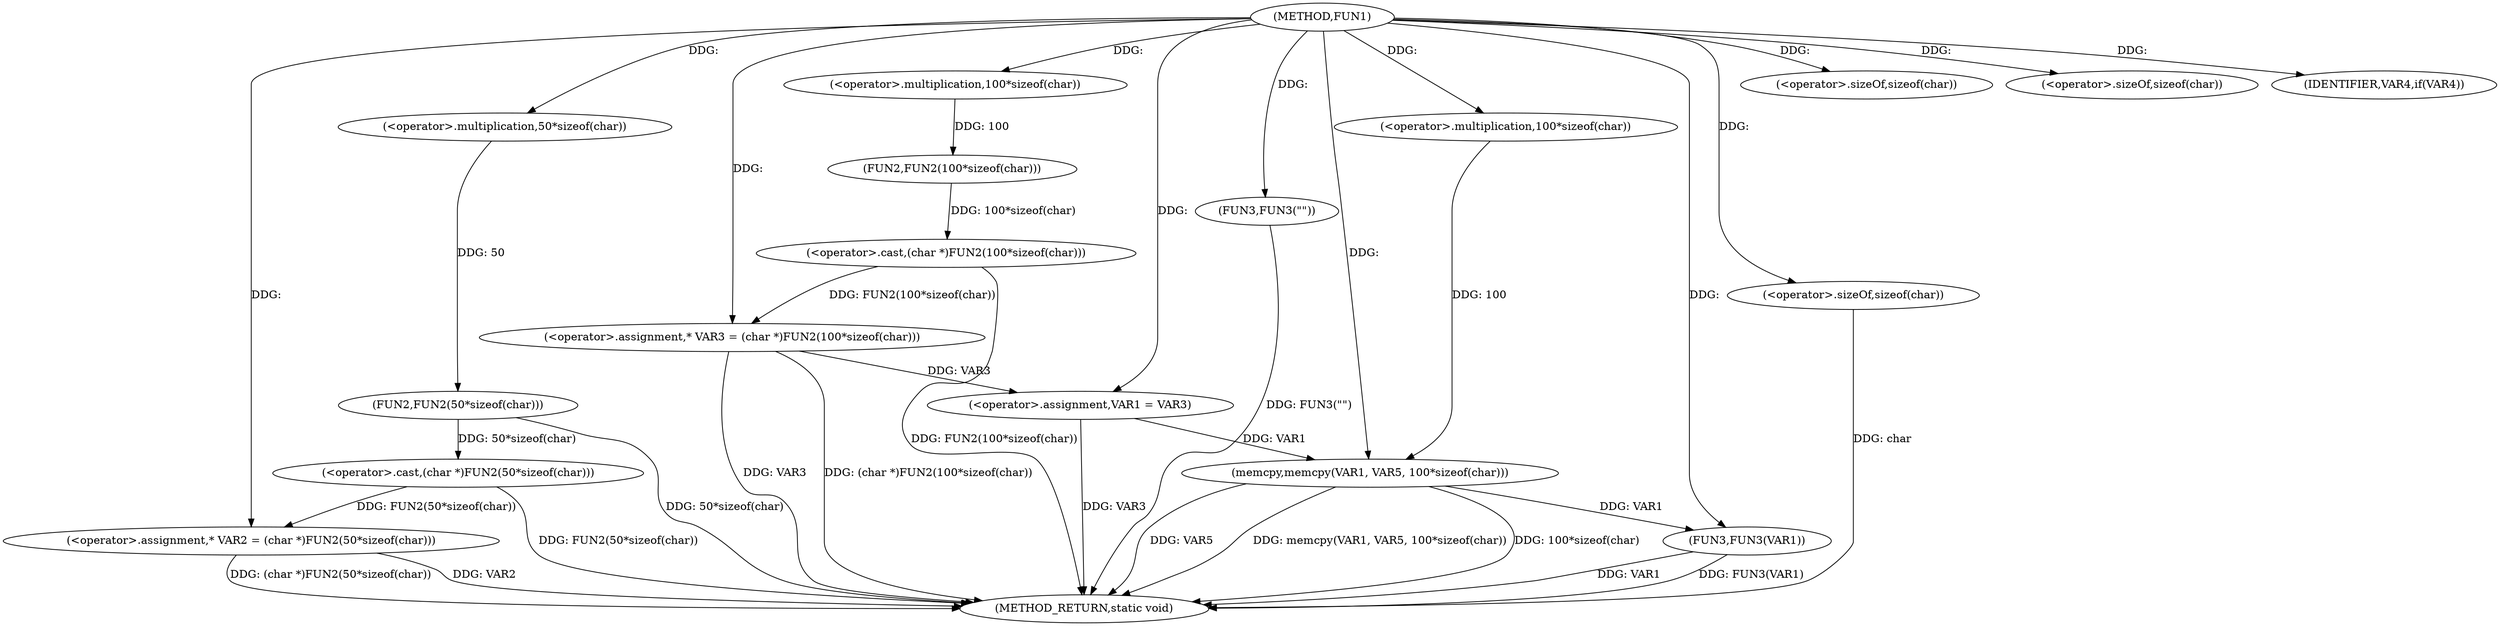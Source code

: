 digraph FUN1 {  
"1000100" [label = "(METHOD,FUN1)" ]
"1000144" [label = "(METHOD_RETURN,static void)" ]
"1000104" [label = "(<operator>.assignment,* VAR2 = (char *)FUN2(50*sizeof(char)))" ]
"1000106" [label = "(<operator>.cast,(char *)FUN2(50*sizeof(char)))" ]
"1000108" [label = "(FUN2,FUN2(50*sizeof(char)))" ]
"1000109" [label = "(<operator>.multiplication,50*sizeof(char))" ]
"1000111" [label = "(<operator>.sizeOf,sizeof(char))" ]
"1000114" [label = "(<operator>.assignment,* VAR3 = (char *)FUN2(100*sizeof(char)))" ]
"1000116" [label = "(<operator>.cast,(char *)FUN2(100*sizeof(char)))" ]
"1000118" [label = "(FUN2,FUN2(100*sizeof(char)))" ]
"1000119" [label = "(<operator>.multiplication,100*sizeof(char))" ]
"1000121" [label = "(<operator>.sizeOf,sizeof(char))" ]
"1000124" [label = "(IDENTIFIER,VAR4,if(VAR4))" ]
"1000126" [label = "(FUN3,FUN3(\"\"))" ]
"1000130" [label = "(<operator>.assignment,VAR1 = VAR3)" ]
"1000135" [label = "(memcpy,memcpy(VAR1, VAR5, 100*sizeof(char)))" ]
"1000138" [label = "(<operator>.multiplication,100*sizeof(char))" ]
"1000140" [label = "(<operator>.sizeOf,sizeof(char))" ]
"1000142" [label = "(FUN3,FUN3(VAR1))" ]
  "1000142" -> "1000144"  [ label = "DDG: FUN3(VAR1)"] 
  "1000106" -> "1000144"  [ label = "DDG: FUN2(50*sizeof(char))"] 
  "1000104" -> "1000144"  [ label = "DDG: VAR2"] 
  "1000114" -> "1000144"  [ label = "DDG: VAR3"] 
  "1000116" -> "1000144"  [ label = "DDG: FUN2(100*sizeof(char))"] 
  "1000135" -> "1000144"  [ label = "DDG: memcpy(VAR1, VAR5, 100*sizeof(char))"] 
  "1000142" -> "1000144"  [ label = "DDG: VAR1"] 
  "1000135" -> "1000144"  [ label = "DDG: 100*sizeof(char)"] 
  "1000114" -> "1000144"  [ label = "DDG: (char *)FUN2(100*sizeof(char))"] 
  "1000126" -> "1000144"  [ label = "DDG: FUN3(\"\")"] 
  "1000130" -> "1000144"  [ label = "DDG: VAR3"] 
  "1000140" -> "1000144"  [ label = "DDG: char"] 
  "1000135" -> "1000144"  [ label = "DDG: VAR5"] 
  "1000104" -> "1000144"  [ label = "DDG: (char *)FUN2(50*sizeof(char))"] 
  "1000108" -> "1000144"  [ label = "DDG: 50*sizeof(char)"] 
  "1000106" -> "1000104"  [ label = "DDG: FUN2(50*sizeof(char))"] 
  "1000100" -> "1000104"  [ label = "DDG: "] 
  "1000108" -> "1000106"  [ label = "DDG: 50*sizeof(char)"] 
  "1000109" -> "1000108"  [ label = "DDG: 50"] 
  "1000100" -> "1000109"  [ label = "DDG: "] 
  "1000100" -> "1000111"  [ label = "DDG: "] 
  "1000116" -> "1000114"  [ label = "DDG: FUN2(100*sizeof(char))"] 
  "1000100" -> "1000114"  [ label = "DDG: "] 
  "1000118" -> "1000116"  [ label = "DDG: 100*sizeof(char)"] 
  "1000119" -> "1000118"  [ label = "DDG: 100"] 
  "1000100" -> "1000119"  [ label = "DDG: "] 
  "1000100" -> "1000121"  [ label = "DDG: "] 
  "1000100" -> "1000124"  [ label = "DDG: "] 
  "1000100" -> "1000126"  [ label = "DDG: "] 
  "1000114" -> "1000130"  [ label = "DDG: VAR3"] 
  "1000100" -> "1000130"  [ label = "DDG: "] 
  "1000130" -> "1000135"  [ label = "DDG: VAR1"] 
  "1000100" -> "1000135"  [ label = "DDG: "] 
  "1000138" -> "1000135"  [ label = "DDG: 100"] 
  "1000100" -> "1000138"  [ label = "DDG: "] 
  "1000100" -> "1000140"  [ label = "DDG: "] 
  "1000135" -> "1000142"  [ label = "DDG: VAR1"] 
  "1000100" -> "1000142"  [ label = "DDG: "] 
}
